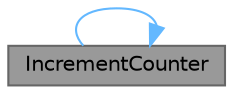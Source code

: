 digraph "IncrementCounter"
{
 // LATEX_PDF_SIZE
  bgcolor="transparent";
  edge [fontname=Helvetica,fontsize=10,labelfontname=Helvetica,labelfontsize=10];
  node [fontname=Helvetica,fontsize=10,shape=box,height=0.2,width=0.4];
  rankdir="RL";
  Node1 [id="Node000001",label="IncrementCounter",height=0.2,width=0.4,color="gray40", fillcolor="grey60", style="filled", fontcolor="black",tooltip="Increment a software counter."];
  Node1 -> Node1 [id="edge1_Node000001_Node000001",dir="back",color="steelblue1",style="solid",tooltip=" "];
}
